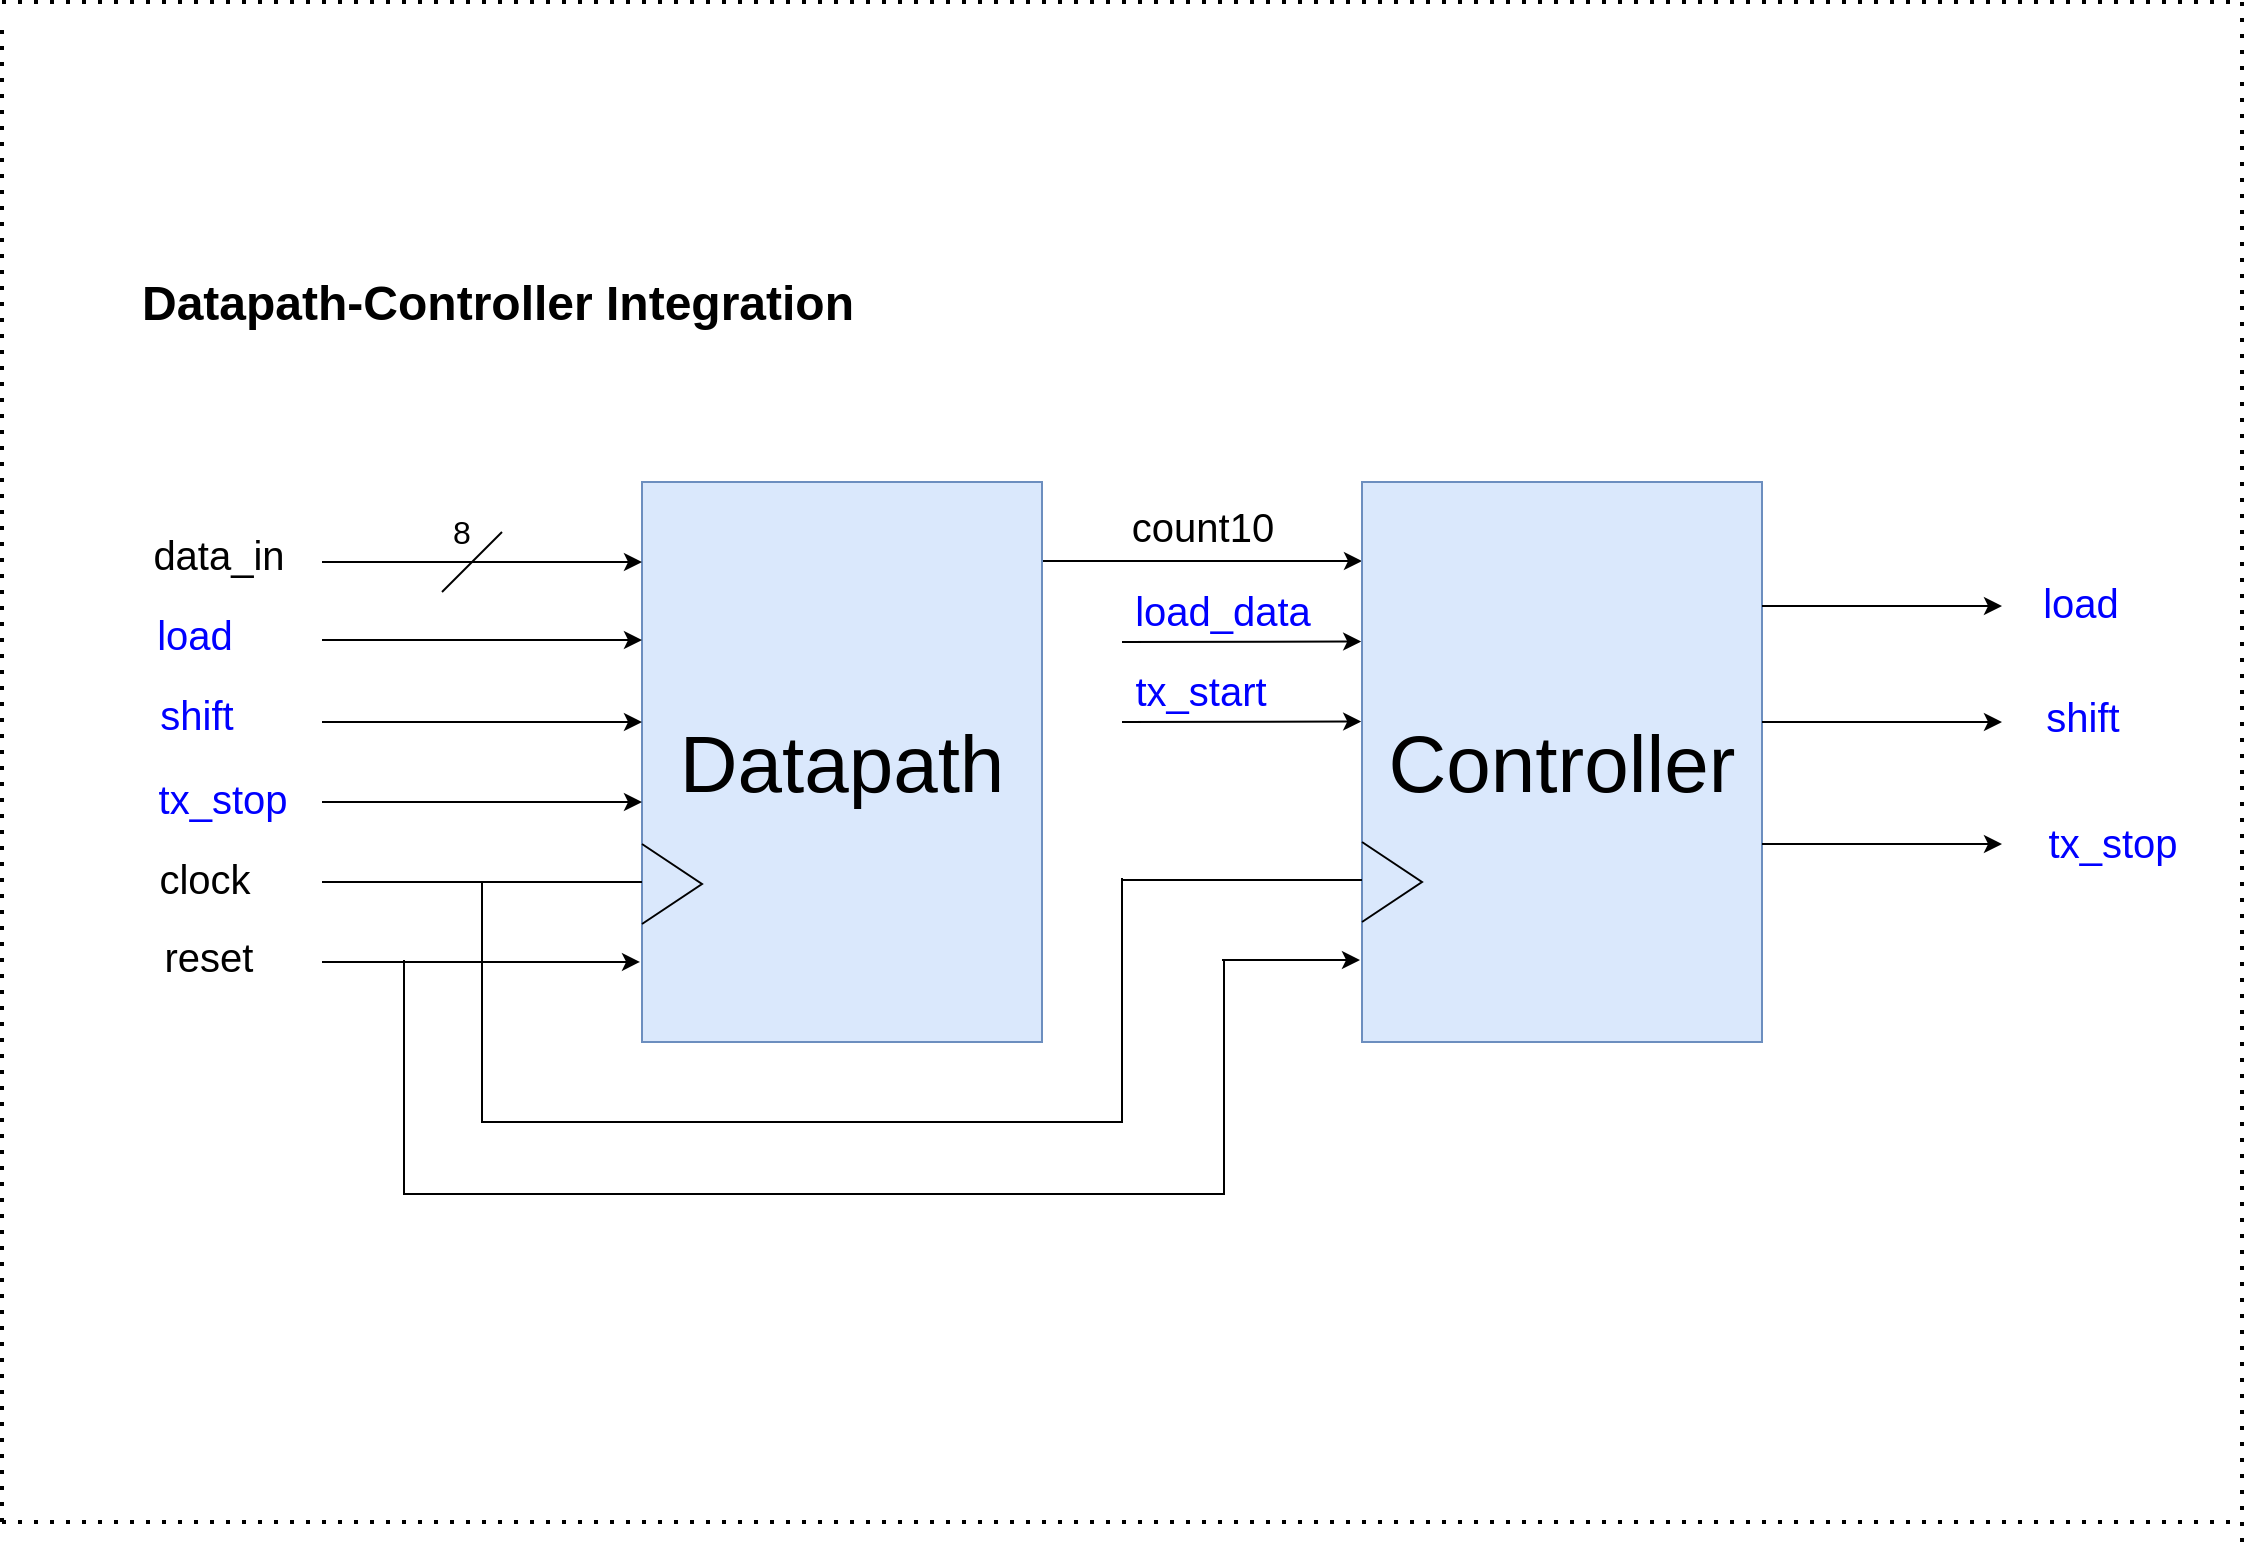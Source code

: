 <mxfile version="24.7.6">
  <diagram name="Page-1" id="zqmiFC2aQM5KjnHDr6Gh">
    <mxGraphModel dx="2340" dy="871" grid="1" gridSize="10" guides="1" tooltips="1" connect="1" arrows="1" fold="1" page="1" pageScale="1" pageWidth="827" pageHeight="1169" math="0" shadow="0">
      <root>
        <mxCell id="0" />
        <mxCell id="1" parent="0" />
        <mxCell id="fvex8XIt6FIzEkJiBxuz-1" value="&lt;h1 style=&quot;margin-top: 0px;&quot;&gt;Datapath-Controller Integration&lt;/h1&gt;" style="text;html=1;whiteSpace=wrap;overflow=hidden;rounded=0;" vertex="1" parent="1">
          <mxGeometry x="-132" y="170" width="370" height="50" as="geometry" />
        </mxCell>
        <mxCell id="fvex8XIt6FIzEkJiBxuz-4" style="edgeStyle=orthogonalEdgeStyle;rounded=0;orthogonalLoop=1;jettySize=auto;html=1;exitX=1;exitY=0.25;exitDx=0;exitDy=0;entryX=0;entryY=0.25;entryDx=0;entryDy=0;" edge="1" parent="1">
          <mxGeometry relative="1" as="geometry">
            <mxPoint x="320" y="319.5" as="sourcePoint" />
            <mxPoint x="480" y="319.5" as="targetPoint" />
          </mxGeometry>
        </mxCell>
        <mxCell id="fvex8XIt6FIzEkJiBxuz-2" value="&lt;font style=&quot;font-size: 40px;&quot;&gt;Datapath&lt;/font&gt;" style="rounded=0;whiteSpace=wrap;html=1;fillColor=#dae8fc;strokeColor=#6c8ebf;" vertex="1" parent="1">
          <mxGeometry x="120" y="280" width="200" height="280" as="geometry" />
        </mxCell>
        <mxCell id="fvex8XIt6FIzEkJiBxuz-3" value="&lt;font style=&quot;font-size: 40px;&quot;&gt;Controller&lt;/font&gt;" style="rounded=0;whiteSpace=wrap;html=1;fillColor=#dae8fc;strokeColor=#6c8ebf;" vertex="1" parent="1">
          <mxGeometry x="480" y="280" width="200" height="280" as="geometry" />
        </mxCell>
        <mxCell id="fvex8XIt6FIzEkJiBxuz-9" value="" style="edgeStyle=none;orthogonalLoop=1;jettySize=auto;html=1;rounded=0;entryX=-0.007;entryY=0.319;entryDx=0;entryDy=0;entryPerimeter=0;" edge="1" parent="1">
          <mxGeometry width="80" relative="1" as="geometry">
            <mxPoint x="360" y="360" as="sourcePoint" />
            <mxPoint x="479.6" y="359.75" as="targetPoint" />
            <Array as="points" />
          </mxGeometry>
        </mxCell>
        <mxCell id="fvex8XIt6FIzEkJiBxuz-10" value="" style="edgeStyle=none;orthogonalLoop=1;jettySize=auto;html=1;rounded=0;entryX=-0.007;entryY=0.319;entryDx=0;entryDy=0;entryPerimeter=0;" edge="1" parent="1">
          <mxGeometry width="80" relative="1" as="geometry">
            <mxPoint x="360" y="400" as="sourcePoint" />
            <mxPoint x="479.6" y="399.75" as="targetPoint" />
            <Array as="points" />
          </mxGeometry>
        </mxCell>
        <mxCell id="fvex8XIt6FIzEkJiBxuz-11" value="" style="edgeStyle=none;orthogonalLoop=1;jettySize=auto;html=1;rounded=0;" edge="1" parent="1">
          <mxGeometry width="80" relative="1" as="geometry">
            <mxPoint x="680" y="342" as="sourcePoint" />
            <mxPoint x="800" y="342" as="targetPoint" />
            <Array as="points" />
          </mxGeometry>
        </mxCell>
        <mxCell id="fvex8XIt6FIzEkJiBxuz-12" value="" style="edgeStyle=none;orthogonalLoop=1;jettySize=auto;html=1;rounded=0;" edge="1" parent="1">
          <mxGeometry width="80" relative="1" as="geometry">
            <mxPoint x="680" y="400" as="sourcePoint" />
            <mxPoint x="800" y="400" as="targetPoint" />
            <Array as="points" />
          </mxGeometry>
        </mxCell>
        <mxCell id="fvex8XIt6FIzEkJiBxuz-13" value="" style="edgeStyle=none;orthogonalLoop=1;jettySize=auto;html=1;rounded=0;" edge="1" parent="1">
          <mxGeometry width="80" relative="1" as="geometry">
            <mxPoint x="680" y="461" as="sourcePoint" />
            <mxPoint x="800" y="461" as="targetPoint" />
            <Array as="points" />
          </mxGeometry>
        </mxCell>
        <mxCell id="fvex8XIt6FIzEkJiBxuz-14" value="" style="edgeStyle=none;orthogonalLoop=1;jettySize=auto;html=1;rounded=0;" edge="1" parent="1">
          <mxGeometry width="80" relative="1" as="geometry">
            <mxPoint x="-40" y="320" as="sourcePoint" />
            <mxPoint x="120" y="320" as="targetPoint" />
            <Array as="points" />
          </mxGeometry>
        </mxCell>
        <mxCell id="fvex8XIt6FIzEkJiBxuz-15" value="" style="edgeStyle=none;orthogonalLoop=1;jettySize=auto;html=1;rounded=0;" edge="1" parent="1">
          <mxGeometry width="80" relative="1" as="geometry">
            <mxPoint x="-40" y="359" as="sourcePoint" />
            <mxPoint x="120" y="359" as="targetPoint" />
            <Array as="points" />
          </mxGeometry>
        </mxCell>
        <mxCell id="fvex8XIt6FIzEkJiBxuz-16" value="" style="edgeStyle=none;orthogonalLoop=1;jettySize=auto;html=1;rounded=0;" edge="1" parent="1">
          <mxGeometry width="80" relative="1" as="geometry">
            <mxPoint x="-40" y="400" as="sourcePoint" />
            <mxPoint x="120" y="400" as="targetPoint" />
            <Array as="points" />
          </mxGeometry>
        </mxCell>
        <mxCell id="fvex8XIt6FIzEkJiBxuz-17" value="" style="edgeStyle=none;orthogonalLoop=1;jettySize=auto;html=1;rounded=0;" edge="1" parent="1">
          <mxGeometry width="80" relative="1" as="geometry">
            <mxPoint x="-40" y="440" as="sourcePoint" />
            <mxPoint x="120" y="440" as="targetPoint" />
            <Array as="points" />
          </mxGeometry>
        </mxCell>
        <mxCell id="fvex8XIt6FIzEkJiBxuz-19" value="" style="endArrow=none;html=1;rounded=0;" edge="1" parent="1">
          <mxGeometry width="50" height="50" relative="1" as="geometry">
            <mxPoint x="120" y="501" as="sourcePoint" />
            <mxPoint x="120" y="461" as="targetPoint" />
            <Array as="points">
              <mxPoint x="150" y="481" />
            </Array>
          </mxGeometry>
        </mxCell>
        <mxCell id="fvex8XIt6FIzEkJiBxuz-20" value="" style="endArrow=none;html=1;rounded=0;" edge="1" parent="1">
          <mxGeometry width="50" height="50" relative="1" as="geometry">
            <mxPoint x="-40" y="480" as="sourcePoint" />
            <mxPoint x="120" y="480" as="targetPoint" />
          </mxGeometry>
        </mxCell>
        <mxCell id="fvex8XIt6FIzEkJiBxuz-21" value="" style="edgeStyle=none;orthogonalLoop=1;jettySize=auto;html=1;rounded=0;entryX=-0.005;entryY=0.857;entryDx=0;entryDy=0;entryPerimeter=0;" edge="1" parent="1" target="fvex8XIt6FIzEkJiBxuz-2">
          <mxGeometry width="80" relative="1" as="geometry">
            <mxPoint x="-40" y="520" as="sourcePoint" />
            <mxPoint x="50" y="520" as="targetPoint" />
            <Array as="points" />
          </mxGeometry>
        </mxCell>
        <mxCell id="fvex8XIt6FIzEkJiBxuz-22" value="" style="endArrow=none;html=1;rounded=0;" edge="1" parent="1">
          <mxGeometry width="50" height="50" relative="1" as="geometry">
            <mxPoint x="480" y="500" as="sourcePoint" />
            <mxPoint x="480" y="460" as="targetPoint" />
            <Array as="points">
              <mxPoint x="510" y="480" />
            </Array>
          </mxGeometry>
        </mxCell>
        <mxCell id="fvex8XIt6FIzEkJiBxuz-23" value="" style="endArrow=none;html=1;rounded=0;" edge="1" parent="1">
          <mxGeometry width="50" height="50" relative="1" as="geometry">
            <mxPoint x="360" y="479" as="sourcePoint" />
            <mxPoint x="480" y="479" as="targetPoint" />
          </mxGeometry>
        </mxCell>
        <mxCell id="fvex8XIt6FIzEkJiBxuz-24" value="" style="edgeStyle=none;orthogonalLoop=1;jettySize=auto;html=1;rounded=0;entryX=-0.005;entryY=0.857;entryDx=0;entryDy=0;entryPerimeter=0;" edge="1" parent="1">
          <mxGeometry width="80" relative="1" as="geometry">
            <mxPoint x="410" y="519" as="sourcePoint" />
            <mxPoint x="479" y="519" as="targetPoint" />
            <Array as="points" />
          </mxGeometry>
        </mxCell>
        <mxCell id="fvex8XIt6FIzEkJiBxuz-27" value="" style="endArrow=none;html=1;rounded=0;" edge="1" parent="1">
          <mxGeometry width="50" height="50" relative="1" as="geometry">
            <mxPoint x="411" y="519" as="sourcePoint" />
            <mxPoint x="1" y="519" as="targetPoint" />
            <Array as="points">
              <mxPoint x="411" y="636" />
              <mxPoint x="1" y="636" />
            </Array>
          </mxGeometry>
        </mxCell>
        <mxCell id="fvex8XIt6FIzEkJiBxuz-28" value="" style="endArrow=none;html=1;rounded=0;" edge="1" parent="1">
          <mxGeometry width="50" height="50" relative="1" as="geometry">
            <mxPoint x="360" y="478" as="sourcePoint" />
            <mxPoint x="40" y="480" as="targetPoint" />
            <Array as="points">
              <mxPoint x="360" y="600" />
              <mxPoint x="40" y="600" />
            </Array>
          </mxGeometry>
        </mxCell>
        <mxCell id="fvex8XIt6FIzEkJiBxuz-30" value="&lt;font style=&quot;font-size: 20px;&quot;&gt;data_in&lt;/font&gt;" style="text;html=1;align=center;verticalAlign=middle;resizable=0;points=[];autosize=1;strokeColor=none;fillColor=none;" vertex="1" parent="1">
          <mxGeometry x="-137" y="296" width="90" height="40" as="geometry" />
        </mxCell>
        <mxCell id="fvex8XIt6FIzEkJiBxuz-32" value="&lt;font color=&quot;#0000ff&quot; style=&quot;font-size: 20px;&quot;&gt;load&lt;/font&gt;" style="text;html=1;align=center;verticalAlign=middle;resizable=0;points=[];autosize=1;strokeColor=none;fillColor=none;" vertex="1" parent="1">
          <mxGeometry x="-134" y="336" width="60" height="40" as="geometry" />
        </mxCell>
        <mxCell id="fvex8XIt6FIzEkJiBxuz-33" value="&lt;font color=&quot;#0000ff&quot;&gt;&lt;font style=&quot;font-size: 20px;&quot;&gt;shift&lt;/font&gt;&lt;span style=&quot;font-family: monospace; font-size: 0px; text-align: start;&quot;&gt;%3CmxGraphModel%3E%3Croot%3E%3CmxCell%20id%3D%220%22%2F%3E%3CmxCell%20id%3D%221%22%20parent%3D%220%22%2F%3E%3CmxCell%20id%3D%222%22%20value%3D%22%26lt%3Bfont%20style%3D%26quot%3Bfont-size%3A%2020px%3B%26quot%3B%26gt%3Bdata_in%26lt%3B%2Ffont%26gt%3B%22%20style%3D%22text%3Bhtml%3D1%3Balign%3Dcenter%3BverticalAlign%3Dmiddle%3Bresizable%3D0%3Bpoints%3D%5B%5D%3Bautosize%3D1%3BstrokeColor%3Dnone%3BfillColor%3Dnone%3B%22%20vertex%3D%221%22%20parent%3D%221%22%3E%3CmxGeometry%20x%3D%22-140%22%20y%3D%22296%22%20width%3D%2290%22%20height%3D%2240%22%20as%3D%22geometry%22%2F%3E%3C%2FmxCell%3E%3C%2Froot%3E%3C%2FmxGraphModel%3E&lt;/span&gt;&lt;/font&gt;" style="text;html=1;align=center;verticalAlign=middle;resizable=0;points=[];autosize=1;strokeColor=none;fillColor=none;" vertex="1" parent="1">
          <mxGeometry x="-133" y="376" width="60" height="40" as="geometry" />
        </mxCell>
        <mxCell id="fvex8XIt6FIzEkJiBxuz-34" value="&lt;font color=&quot;#0000ff&quot; style=&quot;font-size: 20px;&quot;&gt;tx_stop&lt;/font&gt;" style="text;html=1;align=center;verticalAlign=middle;resizable=0;points=[];autosize=1;strokeColor=none;fillColor=none;" vertex="1" parent="1">
          <mxGeometry x="-135" y="418" width="90" height="40" as="geometry" />
        </mxCell>
        <mxCell id="fvex8XIt6FIzEkJiBxuz-35" value="&lt;font style=&quot;font-size: 20px;&quot;&gt;clock&lt;/font&gt;" style="text;html=1;align=center;verticalAlign=middle;resizable=0;points=[];autosize=1;strokeColor=none;fillColor=none;" vertex="1" parent="1">
          <mxGeometry x="-134" y="458" width="70" height="40" as="geometry" />
        </mxCell>
        <mxCell id="fvex8XIt6FIzEkJiBxuz-36" value="&lt;font style=&quot;font-size: 20px;&quot;&gt;reset&lt;/font&gt;" style="text;html=1;align=center;verticalAlign=middle;resizable=0;points=[];autosize=1;strokeColor=none;fillColor=none;" vertex="1" parent="1">
          <mxGeometry x="-132" y="497" width="70" height="40" as="geometry" />
        </mxCell>
        <mxCell id="fvex8XIt6FIzEkJiBxuz-37" value="&lt;font color=&quot;#0000ff&quot; style=&quot;font-size: 20px;&quot;&gt;load&lt;/font&gt;" style="text;html=1;align=center;verticalAlign=middle;resizable=0;points=[];autosize=1;strokeColor=none;fillColor=none;" vertex="1" parent="1">
          <mxGeometry x="809" y="320" width="60" height="40" as="geometry" />
        </mxCell>
        <mxCell id="fvex8XIt6FIzEkJiBxuz-38" value="&lt;font color=&quot;#0000ff&quot;&gt;&lt;font style=&quot;font-size: 20px;&quot;&gt;shift&lt;/font&gt;&lt;span style=&quot;font-family: monospace; font-size: 0px; text-align: start;&quot;&gt;%3CmxGraphModel%3E%3Croot%3E%3CmxCell%20id%3D%220%22%2F%3E%3CmxCell%20id%3D%221%22%20parent%3D%220%22%2F%3E%3CmxCell%20id%3D%222%22%20value%3D%22%26lt%3Bfont%20style%3D%26quot%3Bfont-size%3A%2020px%3B%26quot%3B%26gt%3Bdata_in%26lt%3B%2Ffont%26gt%3B%22%20style%3D%22text%3Bhtml%3D1%3Balign%3Dcenter%3BverticalAlign%3Dmiddle%3Bresizable%3D0%3Bpoints%3D%5B%5D%3Bautosize%3D1%3BstrokeColor%3Dnone%3BfillColor%3Dnone%3B%22%20vertex%3D%221%22%20parent%3D%221%22%3E%3CmxGeometry%20x%3D%22-140%22%20y%3D%22296%22%20width%3D%2290%22%20height%3D%2240%22%20as%3D%22geometry%22%2F%3E%3C%2FmxCell%3E%3C%2Froot%3E%3C%2FmxGraphModel%3E&lt;/span&gt;&lt;/font&gt;" style="text;html=1;align=center;verticalAlign=middle;resizable=0;points=[];autosize=1;strokeColor=none;fillColor=none;" vertex="1" parent="1">
          <mxGeometry x="810" y="377" width="60" height="40" as="geometry" />
        </mxCell>
        <mxCell id="fvex8XIt6FIzEkJiBxuz-39" value="&lt;font color=&quot;#0000ff&quot; style=&quot;font-size: 20px;&quot;&gt;tx_stop&lt;/font&gt;" style="text;html=1;align=center;verticalAlign=middle;resizable=0;points=[];autosize=1;strokeColor=none;fillColor=none;" vertex="1" parent="1">
          <mxGeometry x="810" y="440" width="90" height="40" as="geometry" />
        </mxCell>
        <mxCell id="fvex8XIt6FIzEkJiBxuz-42" value="&lt;font style=&quot;font-size: 20px;&quot;&gt;count10&lt;/font&gt;" style="text;html=1;align=center;verticalAlign=middle;resizable=0;points=[];autosize=1;strokeColor=none;fillColor=none;" vertex="1" parent="1">
          <mxGeometry x="355" y="282" width="90" height="40" as="geometry" />
        </mxCell>
        <mxCell id="fvex8XIt6FIzEkJiBxuz-43" value="&lt;font color=&quot;#0000ff&quot; style=&quot;font-size: 20px;&quot;&gt;load_data&lt;/font&gt;" style="text;html=1;align=center;verticalAlign=middle;resizable=0;points=[];autosize=1;strokeColor=none;fillColor=none;" vertex="1" parent="1">
          <mxGeometry x="355" y="324" width="110" height="40" as="geometry" />
        </mxCell>
        <mxCell id="fvex8XIt6FIzEkJiBxuz-44" value="&lt;font color=&quot;#0000ff&quot; style=&quot;font-size: 20px;&quot;&gt;tx_start&lt;/font&gt;" style="text;html=1;align=center;verticalAlign=middle;resizable=0;points=[];autosize=1;strokeColor=none;fillColor=none;" vertex="1" parent="1">
          <mxGeometry x="354" y="364" width="90" height="40" as="geometry" />
        </mxCell>
        <mxCell id="fvex8XIt6FIzEkJiBxuz-45" value="" style="endArrow=none;html=1;rounded=0;" edge="1" parent="1">
          <mxGeometry width="50" height="50" relative="1" as="geometry">
            <mxPoint x="20" y="335" as="sourcePoint" />
            <mxPoint x="50" y="305" as="targetPoint" />
          </mxGeometry>
        </mxCell>
        <mxCell id="fvex8XIt6FIzEkJiBxuz-46" value="&lt;font style=&quot;font-size: 16px;&quot;&gt;8&lt;/font&gt;" style="text;html=1;align=center;verticalAlign=middle;whiteSpace=wrap;rounded=0;" vertex="1" parent="1">
          <mxGeometry y="290" width="60" height="30" as="geometry" />
        </mxCell>
        <mxCell id="fvex8XIt6FIzEkJiBxuz-47" value="" style="endArrow=none;dashed=1;html=1;dashPattern=1 3;strokeWidth=2;rounded=0;" edge="1" parent="1">
          <mxGeometry width="50" height="50" relative="1" as="geometry">
            <mxPoint x="-200" y="800" as="sourcePoint" />
            <mxPoint x="-200" y="50" as="targetPoint" />
          </mxGeometry>
        </mxCell>
        <mxCell id="fvex8XIt6FIzEkJiBxuz-48" value="" style="endArrow=none;dashed=1;html=1;dashPattern=1 3;strokeWidth=2;rounded=0;" edge="1" parent="1">
          <mxGeometry width="50" height="50" relative="1" as="geometry">
            <mxPoint x="920" y="810" as="sourcePoint" />
            <mxPoint x="920" y="40" as="targetPoint" />
          </mxGeometry>
        </mxCell>
        <mxCell id="fvex8XIt6FIzEkJiBxuz-49" value="" style="endArrow=none;dashed=1;html=1;dashPattern=1 3;strokeWidth=2;rounded=0;" edge="1" parent="1">
          <mxGeometry width="50" height="50" relative="1" as="geometry">
            <mxPoint x="-200" y="40" as="sourcePoint" />
            <mxPoint x="920" y="40" as="targetPoint" />
          </mxGeometry>
        </mxCell>
        <mxCell id="fvex8XIt6FIzEkJiBxuz-50" value="" style="endArrow=none;dashed=1;html=1;dashPattern=1 3;strokeWidth=2;rounded=0;" edge="1" parent="1">
          <mxGeometry width="50" height="50" relative="1" as="geometry">
            <mxPoint x="-200" y="800" as="sourcePoint" />
            <mxPoint x="920" y="800" as="targetPoint" />
          </mxGeometry>
        </mxCell>
      </root>
    </mxGraphModel>
  </diagram>
</mxfile>
